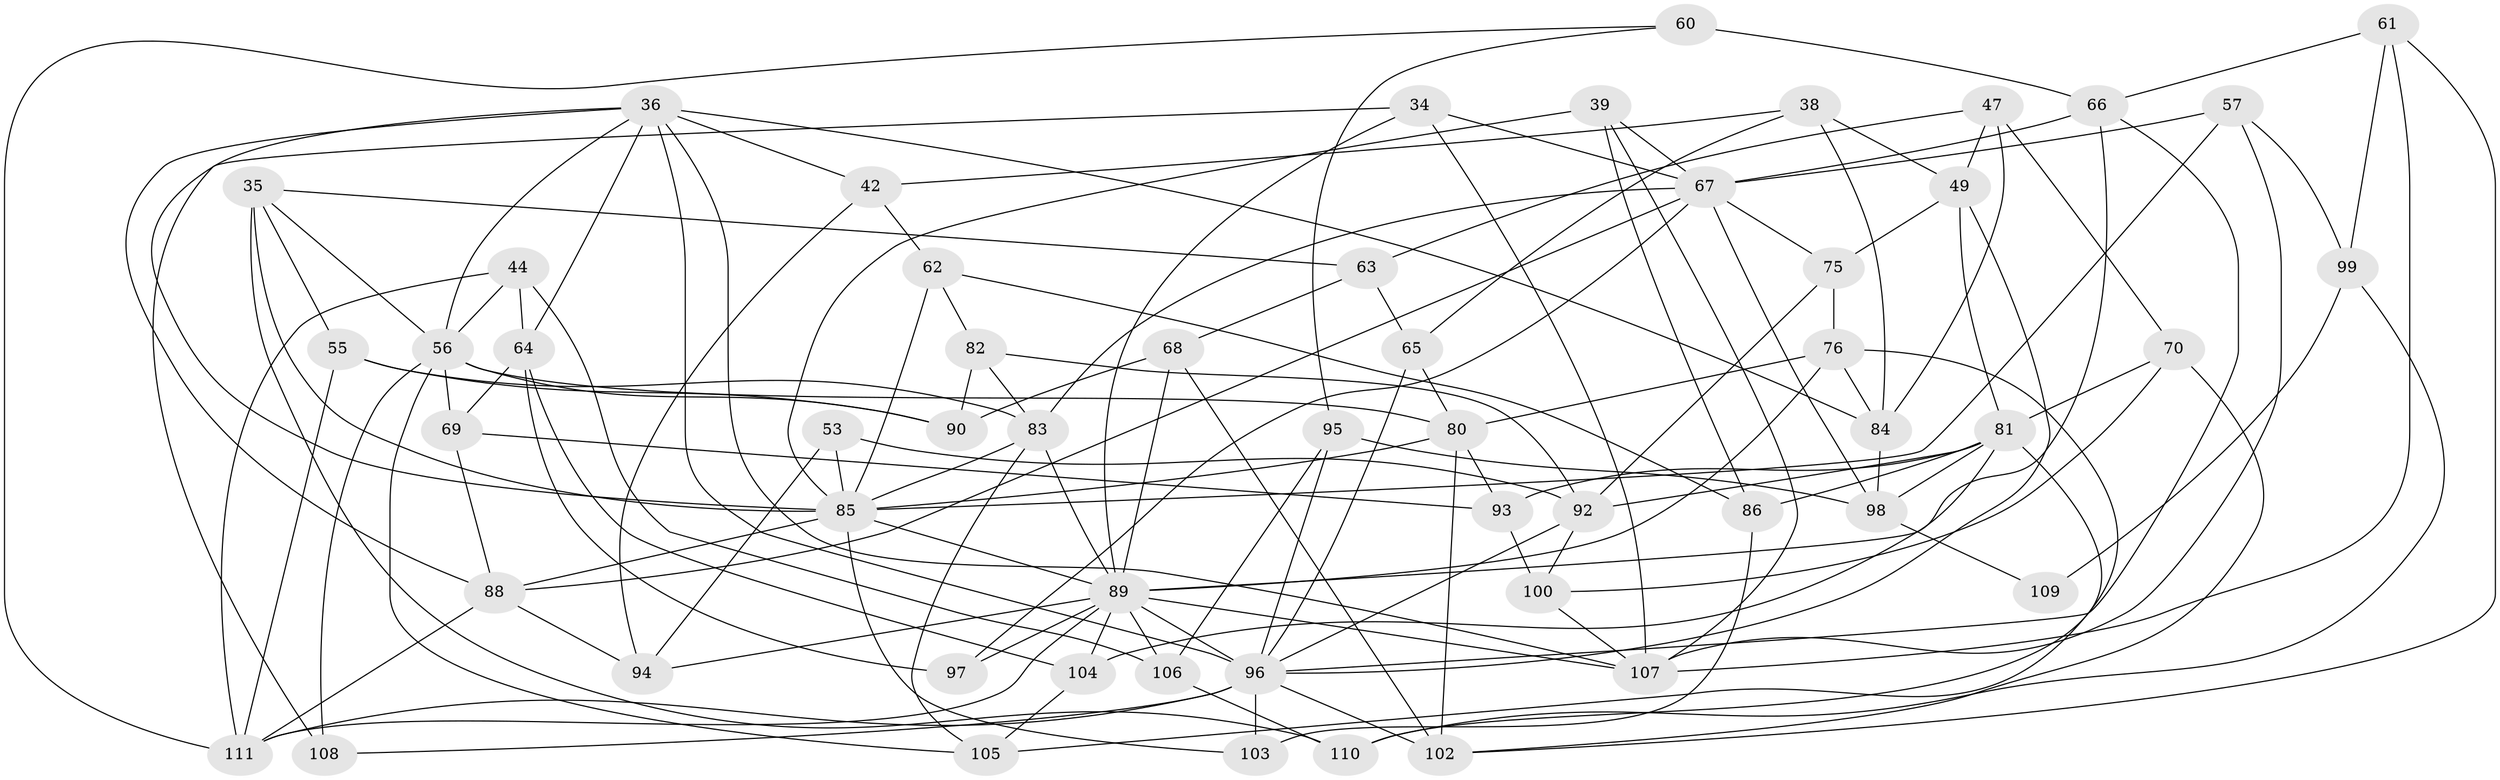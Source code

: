 // original degree distribution, {4: 1.0}
// Generated by graph-tools (version 1.1) at 2025/57/03/09/25 04:57:08]
// undirected, 55 vertices, 137 edges
graph export_dot {
graph [start="1"]
  node [color=gray90,style=filled];
  34 [super="+14"];
  35 [super="+22"];
  36 [super="+26+31"];
  38;
  39;
  42;
  44;
  47;
  49 [super="+41"];
  53;
  55;
  56 [super="+8+33"];
  57 [super="+15"];
  60;
  61;
  62;
  63;
  64 [super="+46"];
  65;
  66 [super="+54"];
  67 [super="+4+5+11+37"];
  68;
  69;
  70;
  75;
  76 [super="+48"];
  80 [super="+10+21"];
  81 [super="+19+28"];
  82;
  83 [super="+78+51"];
  84 [super="+23"];
  85 [super="+2+12+20+50+74"];
  86;
  88 [super="+13+77"];
  89 [super="+1+59+58"];
  90;
  92 [super="+52"];
  93;
  94;
  95;
  96 [super="+9+79+73+91"];
  97 [super="+7"];
  98 [super="+32"];
  99 [super="+72"];
  100;
  102 [super="+101"];
  103;
  104;
  105;
  106 [super="+18"];
  107 [super="+40"];
  108;
  109;
  110;
  111 [super="+71+87"];
  34 -- 107 [weight=2];
  34 -- 108 [weight=2];
  34 -- 67;
  34 -- 89;
  35 -- 110;
  35 -- 63;
  35 -- 85 [weight=2];
  35 -- 56;
  35 -- 55;
  36 -- 42;
  36 -- 84;
  36 -- 64;
  36 -- 107;
  36 -- 85;
  36 -- 88;
  36 -- 56;
  36 -- 96;
  38 -- 65;
  38 -- 42;
  38 -- 84;
  38 -- 49;
  39 -- 86;
  39 -- 107;
  39 -- 67;
  39 -- 85;
  42 -- 94;
  42 -- 62;
  44 -- 64;
  44 -- 111;
  44 -- 56;
  44 -- 106;
  47 -- 49;
  47 -- 70;
  47 -- 63;
  47 -- 84;
  49 -- 75;
  49 -- 96 [weight=2];
  49 -- 81;
  53 -- 94;
  53 -- 85;
  53 -- 92 [weight=2];
  55 -- 83;
  55 -- 90;
  55 -- 111;
  56 -- 90;
  56 -- 105;
  56 -- 108;
  56 -- 80;
  56 -- 69;
  57 -- 107;
  57 -- 99 [weight=2];
  57 -- 85 [weight=2];
  57 -- 67;
  60 -- 66 [weight=2];
  60 -- 95;
  60 -- 111;
  61 -- 107;
  61 -- 66;
  61 -- 99;
  61 -- 102;
  62 -- 82;
  62 -- 86;
  62 -- 85;
  63 -- 68;
  63 -- 65;
  64 -- 97 [weight=2];
  64 -- 69;
  64 -- 104;
  65 -- 96;
  65 -- 80;
  66 -- 96;
  66 -- 67;
  66 -- 89;
  67 -- 83 [weight=2];
  67 -- 98;
  67 -- 88 [weight=2];
  67 -- 97 [weight=2];
  67 -- 75;
  68 -- 90;
  68 -- 102;
  68 -- 89;
  69 -- 93;
  69 -- 88;
  70 -- 81;
  70 -- 100;
  70 -- 102;
  75 -- 76;
  75 -- 92;
  76 -- 80;
  76 -- 84 [weight=2];
  76 -- 89;
  76 -- 105;
  80 -- 102 [weight=2];
  80 -- 93;
  80 -- 85 [weight=2];
  81 -- 86;
  81 -- 92;
  81 -- 110;
  81 -- 104;
  81 -- 98;
  81 -- 93;
  82 -- 90;
  82 -- 83;
  82 -- 92;
  83 -- 85 [weight=2];
  83 -- 105;
  83 -- 89;
  84 -- 98;
  85 -- 103;
  85 -- 88 [weight=2];
  85 -- 89 [weight=3];
  86 -- 103;
  88 -- 94;
  88 -- 111;
  89 -- 106 [weight=3];
  89 -- 107;
  89 -- 97 [weight=2];
  89 -- 94;
  89 -- 104;
  89 -- 111 [weight=2];
  89 -- 96 [weight=2];
  92 -- 100;
  92 -- 96 [weight=2];
  93 -- 100;
  95 -- 106;
  95 -- 98;
  95 -- 96;
  96 -- 111 [weight=2];
  96 -- 103 [weight=2];
  96 -- 102;
  96 -- 108;
  98 -- 109 [weight=2];
  99 -- 110;
  99 -- 109 [weight=2];
  100 -- 107;
  104 -- 105;
  106 -- 110;
}
